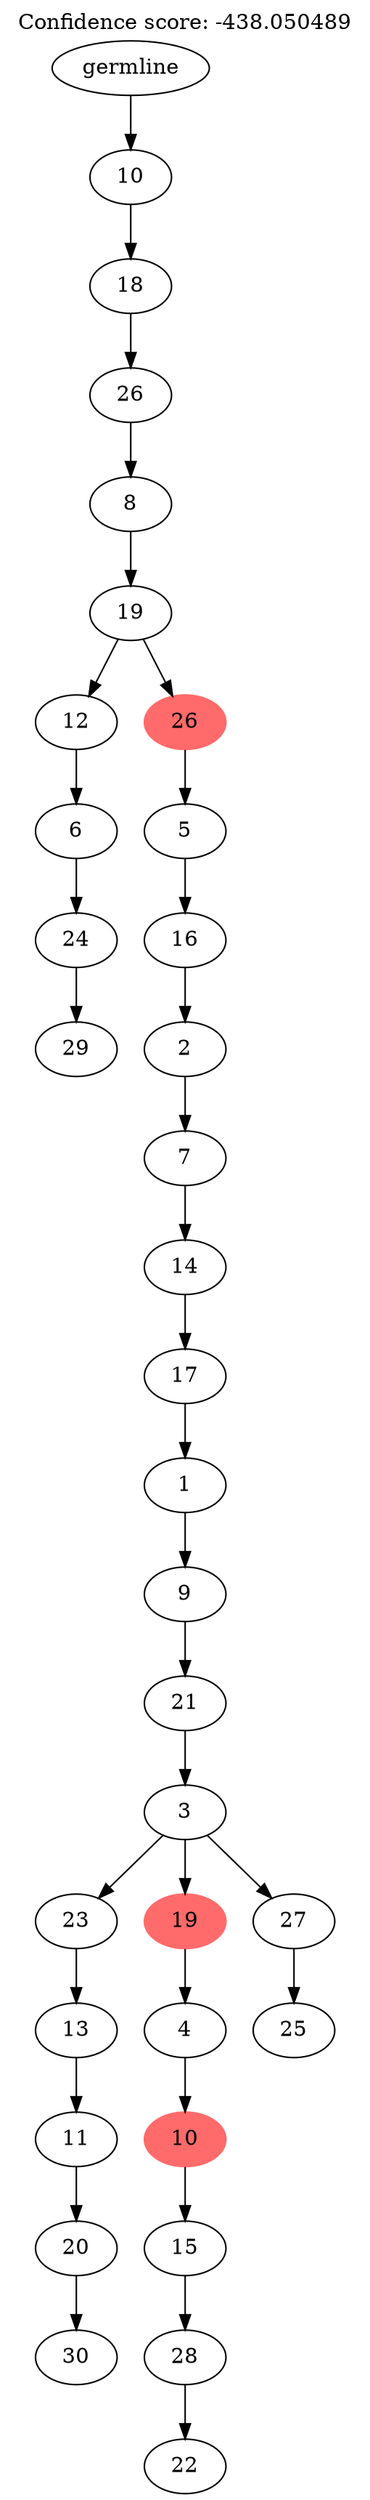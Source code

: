 digraph g {
	"32" -> "33";
	"33" [label="29"];
	"31" -> "32";
	"32" [label="24"];
	"30" -> "31";
	"31" [label="6"];
	"28" -> "29";
	"29" [label="30"];
	"27" -> "28";
	"28" [label="20"];
	"26" -> "27";
	"27" [label="11"];
	"25" -> "26";
	"26" [label="13"];
	"23" -> "24";
	"24" [label="22"];
	"22" -> "23";
	"23" [label="28"];
	"21" -> "22";
	"22" [label="15"];
	"20" -> "21";
	"21" [color=indianred1, style=filled, label="10"];
	"19" -> "20";
	"20" [label="4"];
	"17" -> "18";
	"18" [label="25"];
	"16" -> "17";
	"17" [label="27"];
	"16" -> "19";
	"19" [color=indianred1, style=filled, label="19"];
	"16" -> "25";
	"25" [label="23"];
	"15" -> "16";
	"16" [label="3"];
	"14" -> "15";
	"15" [label="21"];
	"13" -> "14";
	"14" [label="9"];
	"12" -> "13";
	"13" [label="1"];
	"11" -> "12";
	"12" [label="17"];
	"10" -> "11";
	"11" [label="14"];
	"9" -> "10";
	"10" [label="7"];
	"8" -> "9";
	"9" [label="2"];
	"7" -> "8";
	"8" [label="16"];
	"6" -> "7";
	"7" [label="5"];
	"5" -> "6";
	"6" [color=indianred1, style=filled, label="26"];
	"5" -> "30";
	"30" [label="12"];
	"4" -> "5";
	"5" [label="19"];
	"3" -> "4";
	"4" [label="8"];
	"2" -> "3";
	"3" [label="26"];
	"1" -> "2";
	"2" [label="18"];
	"0" -> "1";
	"1" [label="10"];
	"0" [label="germline"];
	labelloc="t";
	label="Confidence score: -438.050489";
}
